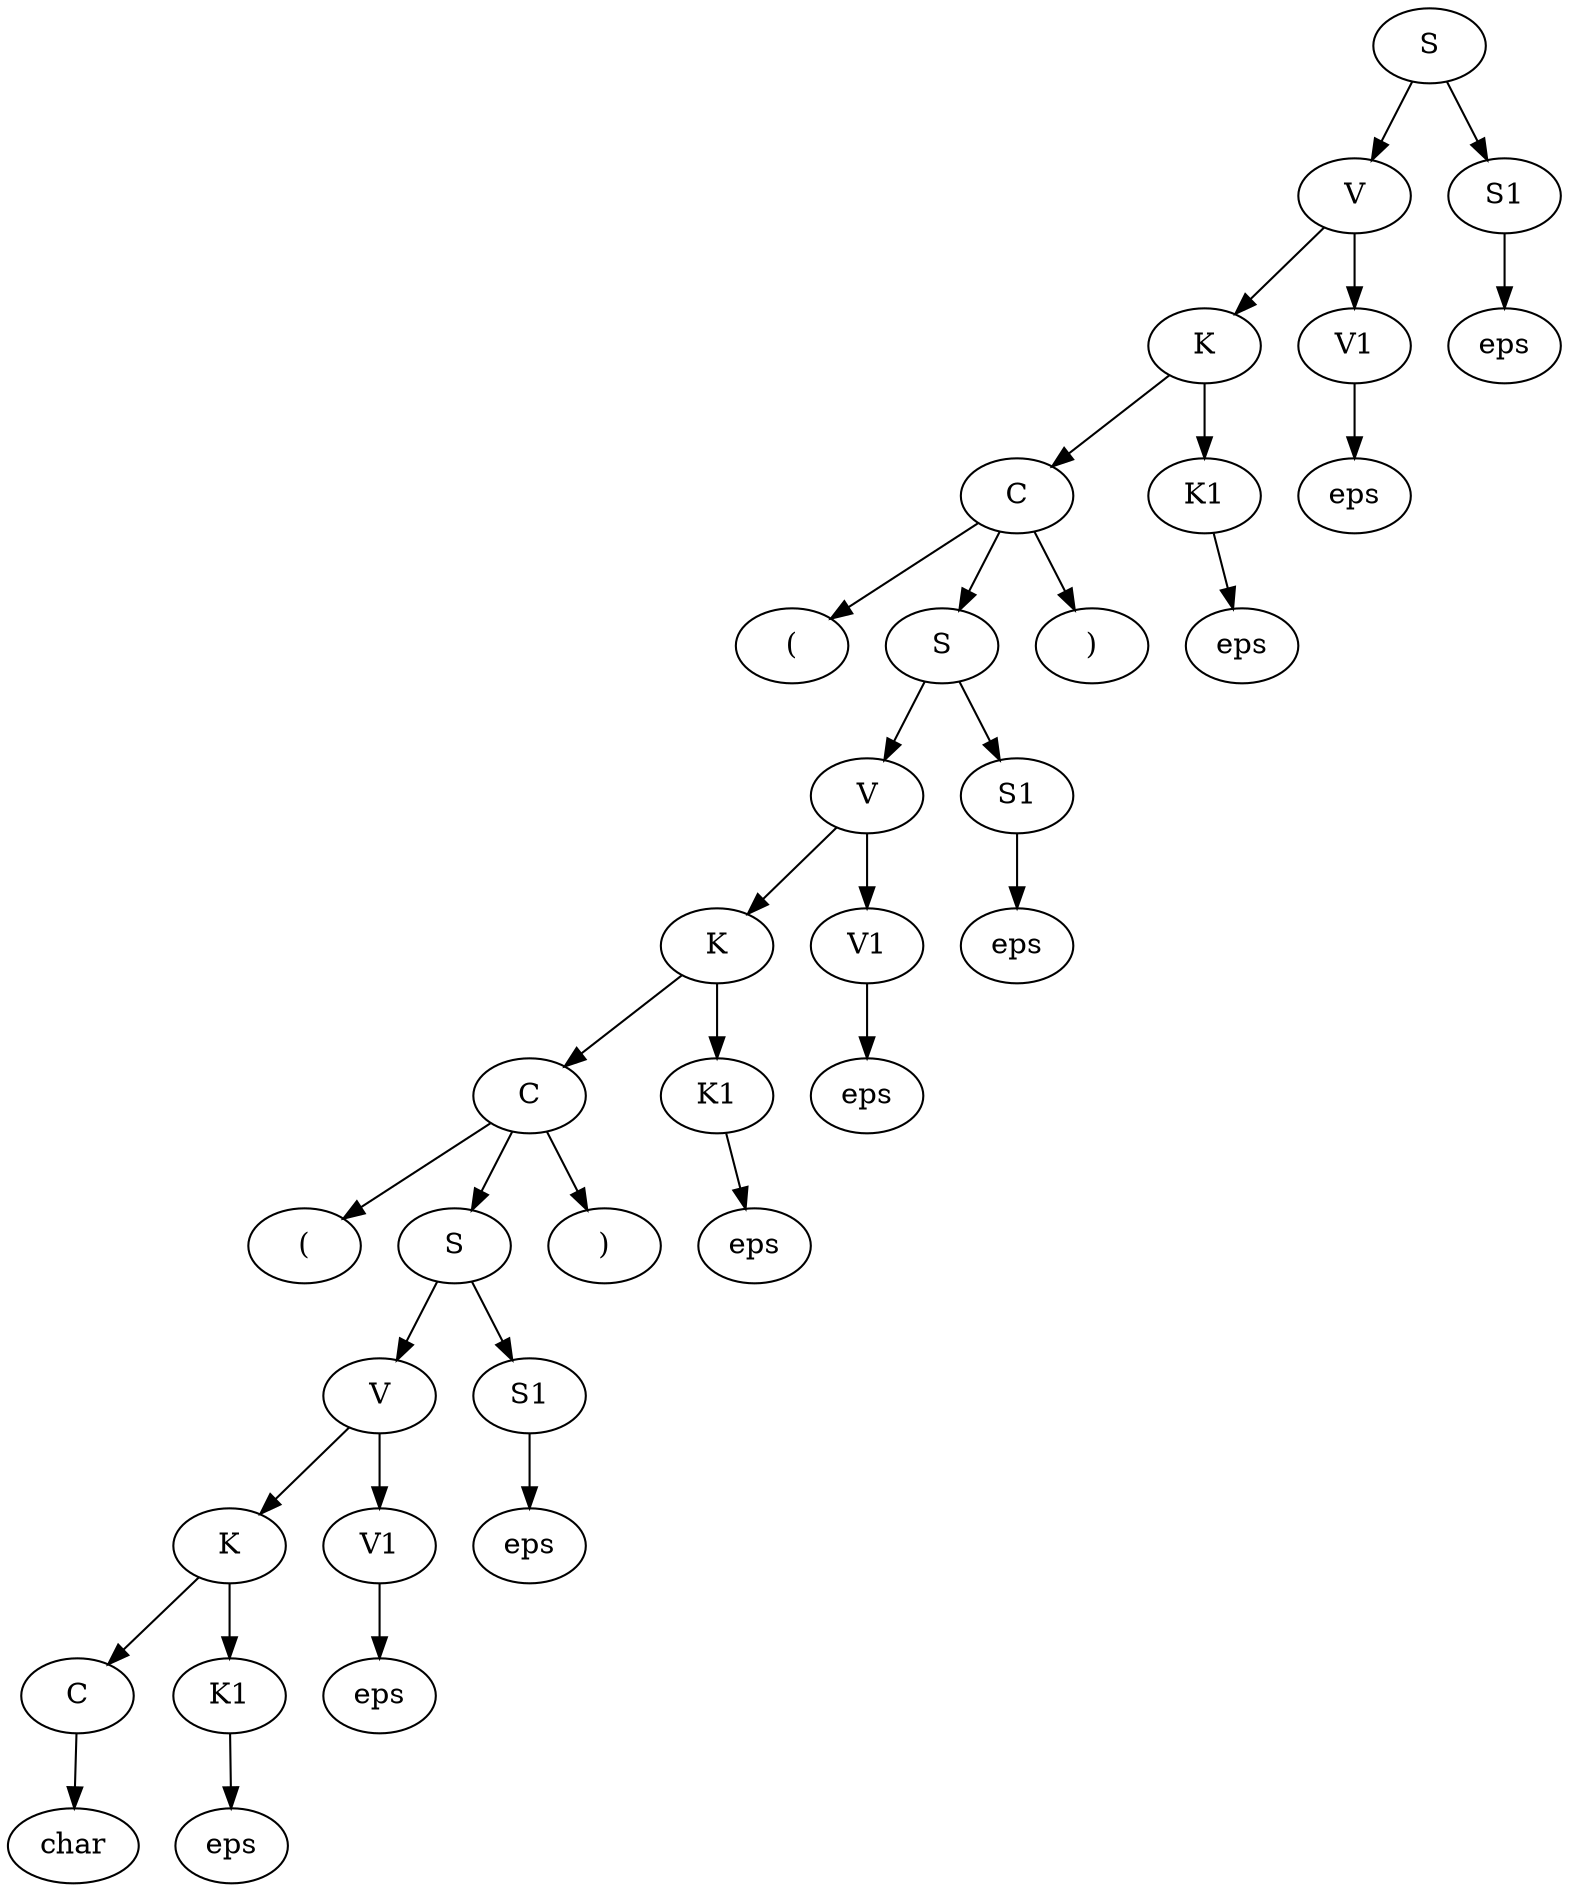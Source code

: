digraph G {
0 [label = "S"]
1 [label = "V"]
0 -> 1
2 [label = "K"]
1 -> 2
3 [label = "C"]
2 -> 3
4 [label = "("]
3 -> 4
5 [label = "S"]
3 -> 5
6 [label = "V"]
5 -> 6
7 [label = "K"]
6 -> 7
8 [label = "C"]
7 -> 8
9 [label = "("]
8 -> 9
10 [label = "S"]
8 -> 10
11 [label = "V"]
10 -> 11
12 [label = "K"]
11 -> 12
13 [label = "C"]
12 -> 13
14 [label = "char"]
13 -> 14
15 [label = "K1"]
12 -> 15
16 [label = "eps"]
15 -> 16
17 [label = "V1"]
11 -> 17
18 [label = "eps"]
17 -> 18
19 [label = "S1"]
10 -> 19
20 [label = "eps"]
19 -> 20
21 [label = ")"]
8 -> 21
22 [label = "K1"]
7 -> 22
23 [label = "eps"]
22 -> 23
24 [label = "V1"]
6 -> 24
25 [label = "eps"]
24 -> 25
26 [label = "S1"]
5 -> 26
27 [label = "eps"]
26 -> 27
28 [label = ")"]
3 -> 28
29 [label = "K1"]
2 -> 29
30 [label = "eps"]
29 -> 30
31 [label = "V1"]
1 -> 31
32 [label = "eps"]
31 -> 32
33 [label = "S1"]
0 -> 33
34 [label = "eps"]
33 -> 34
}